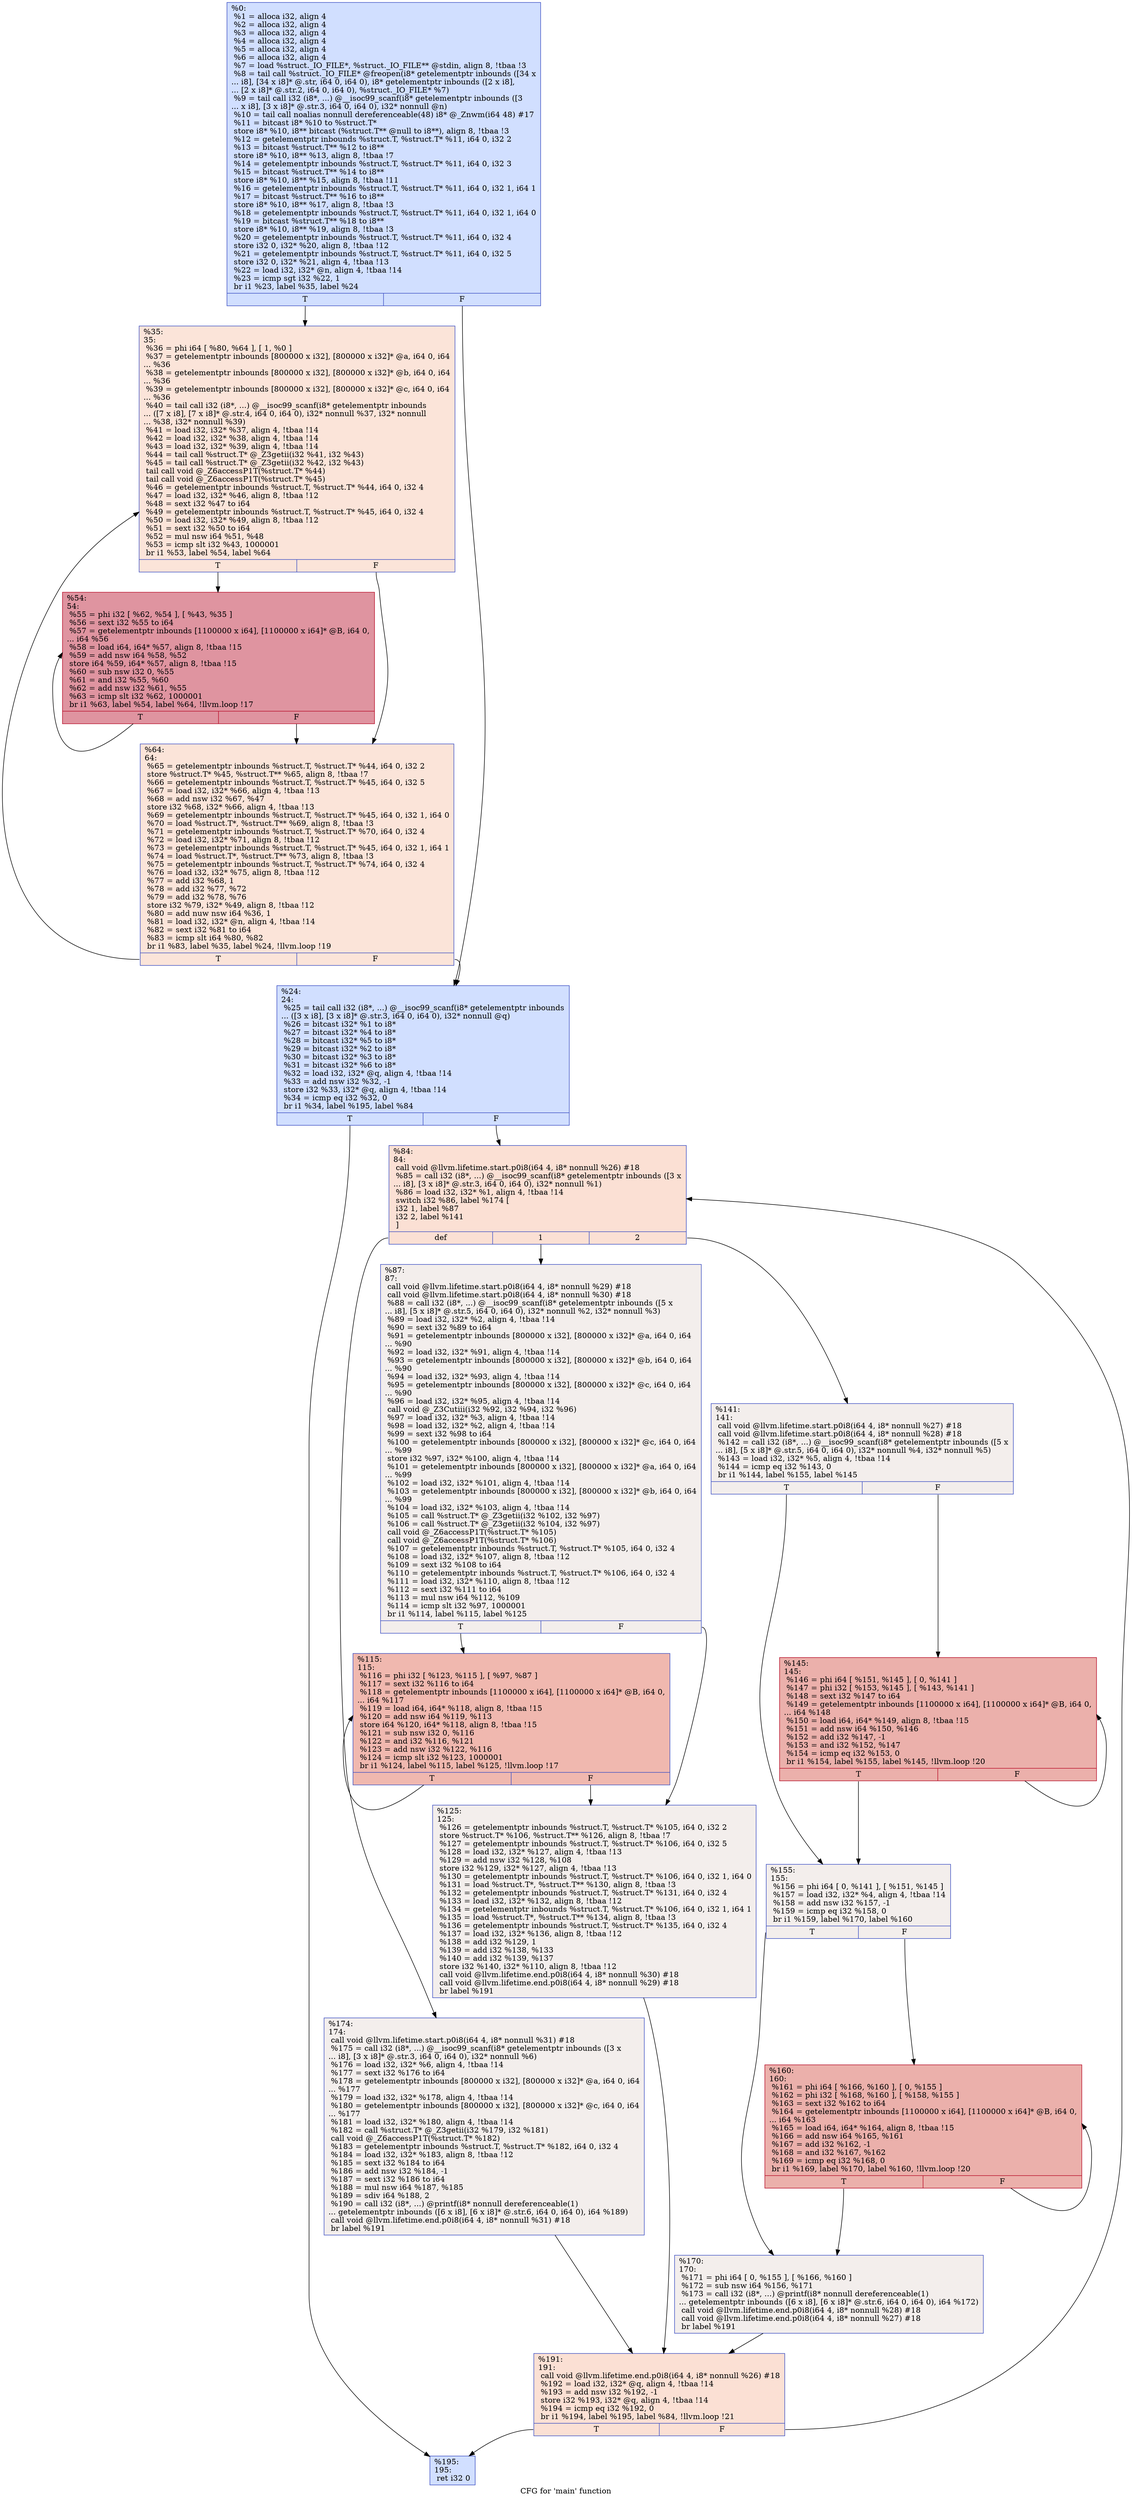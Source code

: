 digraph "CFG for 'main' function" {
	label="CFG for 'main' function";

	Node0x55a988a0edf0 [shape=record,color="#3d50c3ff", style=filled, fillcolor="#96b7ff70",label="{%0:\l  %1 = alloca i32, align 4\l  %2 = alloca i32, align 4\l  %3 = alloca i32, align 4\l  %4 = alloca i32, align 4\l  %5 = alloca i32, align 4\l  %6 = alloca i32, align 4\l  %7 = load %struct._IO_FILE*, %struct._IO_FILE** @stdin, align 8, !tbaa !3\l  %8 = tail call %struct._IO_FILE* @freopen(i8* getelementptr inbounds ([34 x\l... i8], [34 x i8]* @.str, i64 0, i64 0), i8* getelementptr inbounds ([2 x i8],\l... [2 x i8]* @.str.2, i64 0, i64 0), %struct._IO_FILE* %7)\l  %9 = tail call i32 (i8*, ...) @__isoc99_scanf(i8* getelementptr inbounds ([3\l... x i8], [3 x i8]* @.str.3, i64 0, i64 0), i32* nonnull @n)\l  %10 = tail call noalias nonnull dereferenceable(48) i8* @_Znwm(i64 48) #17\l  %11 = bitcast i8* %10 to %struct.T*\l  store i8* %10, i8** bitcast (%struct.T** @null to i8**), align 8, !tbaa !3\l  %12 = getelementptr inbounds %struct.T, %struct.T* %11, i64 0, i32 2\l  %13 = bitcast %struct.T** %12 to i8**\l  store i8* %10, i8** %13, align 8, !tbaa !7\l  %14 = getelementptr inbounds %struct.T, %struct.T* %11, i64 0, i32 3\l  %15 = bitcast %struct.T** %14 to i8**\l  store i8* %10, i8** %15, align 8, !tbaa !11\l  %16 = getelementptr inbounds %struct.T, %struct.T* %11, i64 0, i32 1, i64 1\l  %17 = bitcast %struct.T** %16 to i8**\l  store i8* %10, i8** %17, align 8, !tbaa !3\l  %18 = getelementptr inbounds %struct.T, %struct.T* %11, i64 0, i32 1, i64 0\l  %19 = bitcast %struct.T** %18 to i8**\l  store i8* %10, i8** %19, align 8, !tbaa !3\l  %20 = getelementptr inbounds %struct.T, %struct.T* %11, i64 0, i32 4\l  store i32 0, i32* %20, align 8, !tbaa !12\l  %21 = getelementptr inbounds %struct.T, %struct.T* %11, i64 0, i32 5\l  store i32 0, i32* %21, align 4, !tbaa !13\l  %22 = load i32, i32* @n, align 4, !tbaa !14\l  %23 = icmp sgt i32 %22, 1\l  br i1 %23, label %35, label %24\l|{<s0>T|<s1>F}}"];
	Node0x55a988a0edf0:s0 -> Node0x55a988a106d0;
	Node0x55a988a0edf0:s1 -> Node0x55a988a10760;
	Node0x55a988a10760 [shape=record,color="#3d50c3ff", style=filled, fillcolor="#96b7ff70",label="{%24:\l24:                                               \l  %25 = tail call i32 (i8*, ...) @__isoc99_scanf(i8* getelementptr inbounds\l... ([3 x i8], [3 x i8]* @.str.3, i64 0, i64 0), i32* nonnull @q)\l  %26 = bitcast i32* %1 to i8*\l  %27 = bitcast i32* %4 to i8*\l  %28 = bitcast i32* %5 to i8*\l  %29 = bitcast i32* %2 to i8*\l  %30 = bitcast i32* %3 to i8*\l  %31 = bitcast i32* %6 to i8*\l  %32 = load i32, i32* @q, align 4, !tbaa !14\l  %33 = add nsw i32 %32, -1\l  store i32 %33, i32* @q, align 4, !tbaa !14\l  %34 = icmp eq i32 %32, 0\l  br i1 %34, label %195, label %84\l|{<s0>T|<s1>F}}"];
	Node0x55a988a10760:s0 -> Node0x55a9889ff050;
	Node0x55a988a10760:s1 -> Node0x55a9889ff0a0;
	Node0x55a988a106d0 [shape=record,color="#3d50c3ff", style=filled, fillcolor="#f5c1a970",label="{%35:\l35:                                               \l  %36 = phi i64 [ %80, %64 ], [ 1, %0 ]\l  %37 = getelementptr inbounds [800000 x i32], [800000 x i32]* @a, i64 0, i64\l... %36\l  %38 = getelementptr inbounds [800000 x i32], [800000 x i32]* @b, i64 0, i64\l... %36\l  %39 = getelementptr inbounds [800000 x i32], [800000 x i32]* @c, i64 0, i64\l... %36\l  %40 = tail call i32 (i8*, ...) @__isoc99_scanf(i8* getelementptr inbounds\l... ([7 x i8], [7 x i8]* @.str.4, i64 0, i64 0), i32* nonnull %37, i32* nonnull\l... %38, i32* nonnull %39)\l  %41 = load i32, i32* %37, align 4, !tbaa !14\l  %42 = load i32, i32* %38, align 4, !tbaa !14\l  %43 = load i32, i32* %39, align 4, !tbaa !14\l  %44 = tail call %struct.T* @_Z3getii(i32 %41, i32 %43)\l  %45 = tail call %struct.T* @_Z3getii(i32 %42, i32 %43)\l  tail call void @_Z6accessP1T(%struct.T* %44)\l  tail call void @_Z6accessP1T(%struct.T* %45)\l  %46 = getelementptr inbounds %struct.T, %struct.T* %44, i64 0, i32 4\l  %47 = load i32, i32* %46, align 8, !tbaa !12\l  %48 = sext i32 %47 to i64\l  %49 = getelementptr inbounds %struct.T, %struct.T* %45, i64 0, i32 4\l  %50 = load i32, i32* %49, align 8, !tbaa !12\l  %51 = sext i32 %50 to i64\l  %52 = mul nsw i64 %51, %48\l  %53 = icmp slt i32 %43, 1000001\l  br i1 %53, label %54, label %64\l|{<s0>T|<s1>F}}"];
	Node0x55a988a106d0:s0 -> Node0x55a988a12db0;
	Node0x55a988a106d0:s1 -> Node0x55a9889ff210;
	Node0x55a988a12db0 [shape=record,color="#b70d28ff", style=filled, fillcolor="#b70d2870",label="{%54:\l54:                                               \l  %55 = phi i32 [ %62, %54 ], [ %43, %35 ]\l  %56 = sext i32 %55 to i64\l  %57 = getelementptr inbounds [1100000 x i64], [1100000 x i64]* @B, i64 0,\l... i64 %56\l  %58 = load i64, i64* %57, align 8, !tbaa !15\l  %59 = add nsw i64 %58, %52\l  store i64 %59, i64* %57, align 8, !tbaa !15\l  %60 = sub nsw i32 0, %55\l  %61 = and i32 %55, %60\l  %62 = add nsw i32 %61, %55\l  %63 = icmp slt i32 %62, 1000001\l  br i1 %63, label %54, label %64, !llvm.loop !17\l|{<s0>T|<s1>F}}"];
	Node0x55a988a12db0:s0 -> Node0x55a988a12db0;
	Node0x55a988a12db0:s1 -> Node0x55a9889ff210;
	Node0x55a9889ff210 [shape=record,color="#3d50c3ff", style=filled, fillcolor="#f5c1a970",label="{%64:\l64:                                               \l  %65 = getelementptr inbounds %struct.T, %struct.T* %44, i64 0, i32 2\l  store %struct.T* %45, %struct.T** %65, align 8, !tbaa !7\l  %66 = getelementptr inbounds %struct.T, %struct.T* %45, i64 0, i32 5\l  %67 = load i32, i32* %66, align 4, !tbaa !13\l  %68 = add nsw i32 %67, %47\l  store i32 %68, i32* %66, align 4, !tbaa !13\l  %69 = getelementptr inbounds %struct.T, %struct.T* %45, i64 0, i32 1, i64 0\l  %70 = load %struct.T*, %struct.T** %69, align 8, !tbaa !3\l  %71 = getelementptr inbounds %struct.T, %struct.T* %70, i64 0, i32 4\l  %72 = load i32, i32* %71, align 8, !tbaa !12\l  %73 = getelementptr inbounds %struct.T, %struct.T* %45, i64 0, i32 1, i64 1\l  %74 = load %struct.T*, %struct.T** %73, align 8, !tbaa !3\l  %75 = getelementptr inbounds %struct.T, %struct.T* %74, i64 0, i32 4\l  %76 = load i32, i32* %75, align 8, !tbaa !12\l  %77 = add i32 %68, 1\l  %78 = add i32 %77, %72\l  %79 = add i32 %78, %76\l  store i32 %79, i32* %49, align 8, !tbaa !12\l  %80 = add nuw nsw i64 %36, 1\l  %81 = load i32, i32* @n, align 4, !tbaa !14\l  %82 = sext i32 %81 to i64\l  %83 = icmp slt i64 %80, %82\l  br i1 %83, label %35, label %24, !llvm.loop !19\l|{<s0>T|<s1>F}}"];
	Node0x55a9889ff210:s0 -> Node0x55a988a106d0;
	Node0x55a9889ff210:s1 -> Node0x55a988a10760;
	Node0x55a9889ff0a0 [shape=record,color="#3d50c3ff", style=filled, fillcolor="#f7b99e70",label="{%84:\l84:                                               \l  call void @llvm.lifetime.start.p0i8(i64 4, i8* nonnull %26) #18\l  %85 = call i32 (i8*, ...) @__isoc99_scanf(i8* getelementptr inbounds ([3 x\l... i8], [3 x i8]* @.str.3, i64 0, i64 0), i32* nonnull %1)\l  %86 = load i32, i32* %1, align 4, !tbaa !14\l  switch i32 %86, label %174 [\l    i32 1, label %87\l    i32 2, label %141\l  ]\l|{<s0>def|<s1>1|<s2>2}}"];
	Node0x55a9889ff0a0:s0 -> Node0x55a988a14660;
	Node0x55a9889ff0a0:s1 -> Node0x55a988a146b0;
	Node0x55a9889ff0a0:s2 -> Node0x55a988a14700;
	Node0x55a988a146b0 [shape=record,color="#3d50c3ff", style=filled, fillcolor="#e3d9d370",label="{%87:\l87:                                               \l  call void @llvm.lifetime.start.p0i8(i64 4, i8* nonnull %29) #18\l  call void @llvm.lifetime.start.p0i8(i64 4, i8* nonnull %30) #18\l  %88 = call i32 (i8*, ...) @__isoc99_scanf(i8* getelementptr inbounds ([5 x\l... i8], [5 x i8]* @.str.5, i64 0, i64 0), i32* nonnull %2, i32* nonnull %3)\l  %89 = load i32, i32* %2, align 4, !tbaa !14\l  %90 = sext i32 %89 to i64\l  %91 = getelementptr inbounds [800000 x i32], [800000 x i32]* @a, i64 0, i64\l... %90\l  %92 = load i32, i32* %91, align 4, !tbaa !14\l  %93 = getelementptr inbounds [800000 x i32], [800000 x i32]* @b, i64 0, i64\l... %90\l  %94 = load i32, i32* %93, align 4, !tbaa !14\l  %95 = getelementptr inbounds [800000 x i32], [800000 x i32]* @c, i64 0, i64\l... %90\l  %96 = load i32, i32* %95, align 4, !tbaa !14\l  call void @_Z3Cutiii(i32 %92, i32 %94, i32 %96)\l  %97 = load i32, i32* %3, align 4, !tbaa !14\l  %98 = load i32, i32* %2, align 4, !tbaa !14\l  %99 = sext i32 %98 to i64\l  %100 = getelementptr inbounds [800000 x i32], [800000 x i32]* @c, i64 0, i64\l... %99\l  store i32 %97, i32* %100, align 4, !tbaa !14\l  %101 = getelementptr inbounds [800000 x i32], [800000 x i32]* @a, i64 0, i64\l... %99\l  %102 = load i32, i32* %101, align 4, !tbaa !14\l  %103 = getelementptr inbounds [800000 x i32], [800000 x i32]* @b, i64 0, i64\l... %99\l  %104 = load i32, i32* %103, align 4, !tbaa !14\l  %105 = call %struct.T* @_Z3getii(i32 %102, i32 %97)\l  %106 = call %struct.T* @_Z3getii(i32 %104, i32 %97)\l  call void @_Z6accessP1T(%struct.T* %105)\l  call void @_Z6accessP1T(%struct.T* %106)\l  %107 = getelementptr inbounds %struct.T, %struct.T* %105, i64 0, i32 4\l  %108 = load i32, i32* %107, align 8, !tbaa !12\l  %109 = sext i32 %108 to i64\l  %110 = getelementptr inbounds %struct.T, %struct.T* %106, i64 0, i32 4\l  %111 = load i32, i32* %110, align 8, !tbaa !12\l  %112 = sext i32 %111 to i64\l  %113 = mul nsw i64 %112, %109\l  %114 = icmp slt i32 %97, 1000001\l  br i1 %114, label %115, label %125\l|{<s0>T|<s1>F}}"];
	Node0x55a988a146b0:s0 -> Node0x55a988a15fd0;
	Node0x55a988a146b0:s1 -> Node0x55a988a16020;
	Node0x55a988a15fd0 [shape=record,color="#3d50c3ff", style=filled, fillcolor="#dc5d4a70",label="{%115:\l115:                                              \l  %116 = phi i32 [ %123, %115 ], [ %97, %87 ]\l  %117 = sext i32 %116 to i64\l  %118 = getelementptr inbounds [1100000 x i64], [1100000 x i64]* @B, i64 0,\l... i64 %117\l  %119 = load i64, i64* %118, align 8, !tbaa !15\l  %120 = add nsw i64 %119, %113\l  store i64 %120, i64* %118, align 8, !tbaa !15\l  %121 = sub nsw i32 0, %116\l  %122 = and i32 %116, %121\l  %123 = add nsw i32 %122, %116\l  %124 = icmp slt i32 %123, 1000001\l  br i1 %124, label %115, label %125, !llvm.loop !17\l|{<s0>T|<s1>F}}"];
	Node0x55a988a15fd0:s0 -> Node0x55a988a15fd0;
	Node0x55a988a15fd0:s1 -> Node0x55a988a16020;
	Node0x55a988a16020 [shape=record,color="#3d50c3ff", style=filled, fillcolor="#e3d9d370",label="{%125:\l125:                                              \l  %126 = getelementptr inbounds %struct.T, %struct.T* %105, i64 0, i32 2\l  store %struct.T* %106, %struct.T** %126, align 8, !tbaa !7\l  %127 = getelementptr inbounds %struct.T, %struct.T* %106, i64 0, i32 5\l  %128 = load i32, i32* %127, align 4, !tbaa !13\l  %129 = add nsw i32 %128, %108\l  store i32 %129, i32* %127, align 4, !tbaa !13\l  %130 = getelementptr inbounds %struct.T, %struct.T* %106, i64 0, i32 1, i64 0\l  %131 = load %struct.T*, %struct.T** %130, align 8, !tbaa !3\l  %132 = getelementptr inbounds %struct.T, %struct.T* %131, i64 0, i32 4\l  %133 = load i32, i32* %132, align 8, !tbaa !12\l  %134 = getelementptr inbounds %struct.T, %struct.T* %106, i64 0, i32 1, i64 1\l  %135 = load %struct.T*, %struct.T** %134, align 8, !tbaa !3\l  %136 = getelementptr inbounds %struct.T, %struct.T* %135, i64 0, i32 4\l  %137 = load i32, i32* %136, align 8, !tbaa !12\l  %138 = add i32 %129, 1\l  %139 = add i32 %138, %133\l  %140 = add i32 %139, %137\l  store i32 %140, i32* %110, align 8, !tbaa !12\l  call void @llvm.lifetime.end.p0i8(i64 4, i8* nonnull %30) #18\l  call void @llvm.lifetime.end.p0i8(i64 4, i8* nonnull %29) #18\l  br label %191\l}"];
	Node0x55a988a16020 -> Node0x55a988a17d10;
	Node0x55a988a14700 [shape=record,color="#3d50c3ff", style=filled, fillcolor="#e3d9d370",label="{%141:\l141:                                              \l  call void @llvm.lifetime.start.p0i8(i64 4, i8* nonnull %27) #18\l  call void @llvm.lifetime.start.p0i8(i64 4, i8* nonnull %28) #18\l  %142 = call i32 (i8*, ...) @__isoc99_scanf(i8* getelementptr inbounds ([5 x\l... i8], [5 x i8]* @.str.5, i64 0, i64 0), i32* nonnull %4, i32* nonnull %5)\l  %143 = load i32, i32* %5, align 4, !tbaa !14\l  %144 = icmp eq i32 %143, 0\l  br i1 %144, label %155, label %145\l|{<s0>T|<s1>F}}"];
	Node0x55a988a14700:s0 -> Node0x55a988a18260;
	Node0x55a988a14700:s1 -> Node0x55a988a182b0;
	Node0x55a988a182b0 [shape=record,color="#b70d28ff", style=filled, fillcolor="#d24b4070",label="{%145:\l145:                                              \l  %146 = phi i64 [ %151, %145 ], [ 0, %141 ]\l  %147 = phi i32 [ %153, %145 ], [ %143, %141 ]\l  %148 = sext i32 %147 to i64\l  %149 = getelementptr inbounds [1100000 x i64], [1100000 x i64]* @B, i64 0,\l... i64 %148\l  %150 = load i64, i64* %149, align 8, !tbaa !15\l  %151 = add nsw i64 %150, %146\l  %152 = add i32 %147, -1\l  %153 = and i32 %152, %147\l  %154 = icmp eq i32 %153, 0\l  br i1 %154, label %155, label %145, !llvm.loop !20\l|{<s0>T|<s1>F}}"];
	Node0x55a988a182b0:s0 -> Node0x55a988a18260;
	Node0x55a988a182b0:s1 -> Node0x55a988a182b0;
	Node0x55a988a18260 [shape=record,color="#3d50c3ff", style=filled, fillcolor="#e3d9d370",label="{%155:\l155:                                              \l  %156 = phi i64 [ 0, %141 ], [ %151, %145 ]\l  %157 = load i32, i32* %4, align 4, !tbaa !14\l  %158 = add nsw i32 %157, -1\l  %159 = icmp eq i32 %158, 0\l  br i1 %159, label %170, label %160\l|{<s0>T|<s1>F}}"];
	Node0x55a988a18260:s0 -> Node0x55a988a19230;
	Node0x55a988a18260:s1 -> Node0x55a988a19280;
	Node0x55a988a19280 [shape=record,color="#b70d28ff", style=filled, fillcolor="#d24b4070",label="{%160:\l160:                                              \l  %161 = phi i64 [ %166, %160 ], [ 0, %155 ]\l  %162 = phi i32 [ %168, %160 ], [ %158, %155 ]\l  %163 = sext i32 %162 to i64\l  %164 = getelementptr inbounds [1100000 x i64], [1100000 x i64]* @B, i64 0,\l... i64 %163\l  %165 = load i64, i64* %164, align 8, !tbaa !15\l  %166 = add nsw i64 %165, %161\l  %167 = add i32 %162, -1\l  %168 = and i32 %167, %162\l  %169 = icmp eq i32 %168, 0\l  br i1 %169, label %170, label %160, !llvm.loop !20\l|{<s0>T|<s1>F}}"];
	Node0x55a988a19280:s0 -> Node0x55a988a19230;
	Node0x55a988a19280:s1 -> Node0x55a988a19280;
	Node0x55a988a19230 [shape=record,color="#3d50c3ff", style=filled, fillcolor="#e3d9d370",label="{%170:\l170:                                              \l  %171 = phi i64 [ 0, %155 ], [ %166, %160 ]\l  %172 = sub nsw i64 %156, %171\l  %173 = call i32 (i8*, ...) @printf(i8* nonnull dereferenceable(1)\l... getelementptr inbounds ([6 x i8], [6 x i8]* @.str.6, i64 0, i64 0), i64 %172)\l  call void @llvm.lifetime.end.p0i8(i64 4, i8* nonnull %28) #18\l  call void @llvm.lifetime.end.p0i8(i64 4, i8* nonnull %27) #18\l  br label %191\l}"];
	Node0x55a988a19230 -> Node0x55a988a17d10;
	Node0x55a988a14660 [shape=record,color="#3d50c3ff", style=filled, fillcolor="#e3d9d370",label="{%174:\l174:                                              \l  call void @llvm.lifetime.start.p0i8(i64 4, i8* nonnull %31) #18\l  %175 = call i32 (i8*, ...) @__isoc99_scanf(i8* getelementptr inbounds ([3 x\l... i8], [3 x i8]* @.str.3, i64 0, i64 0), i32* nonnull %6)\l  %176 = load i32, i32* %6, align 4, !tbaa !14\l  %177 = sext i32 %176 to i64\l  %178 = getelementptr inbounds [800000 x i32], [800000 x i32]* @a, i64 0, i64\l... %177\l  %179 = load i32, i32* %178, align 4, !tbaa !14\l  %180 = getelementptr inbounds [800000 x i32], [800000 x i32]* @c, i64 0, i64\l... %177\l  %181 = load i32, i32* %180, align 4, !tbaa !14\l  %182 = call %struct.T* @_Z3getii(i32 %179, i32 %181)\l  call void @_Z6accessP1T(%struct.T* %182)\l  %183 = getelementptr inbounds %struct.T, %struct.T* %182, i64 0, i32 4\l  %184 = load i32, i32* %183, align 8, !tbaa !12\l  %185 = sext i32 %184 to i64\l  %186 = add nsw i32 %184, -1\l  %187 = sext i32 %186 to i64\l  %188 = mul nsw i64 %187, %185\l  %189 = sdiv i64 %188, 2\l  %190 = call i32 (i8*, ...) @printf(i8* nonnull dereferenceable(1)\l... getelementptr inbounds ([6 x i8], [6 x i8]* @.str.6, i64 0, i64 0), i64 %189)\l  call void @llvm.lifetime.end.p0i8(i64 4, i8* nonnull %31) #18\l  br label %191\l}"];
	Node0x55a988a14660 -> Node0x55a988a17d10;
	Node0x55a988a17d10 [shape=record,color="#3d50c3ff", style=filled, fillcolor="#f7b99e70",label="{%191:\l191:                                              \l  call void @llvm.lifetime.end.p0i8(i64 4, i8* nonnull %26) #18\l  %192 = load i32, i32* @q, align 4, !tbaa !14\l  %193 = add nsw i32 %192, -1\l  store i32 %193, i32* @q, align 4, !tbaa !14\l  %194 = icmp eq i32 %192, 0\l  br i1 %194, label %195, label %84, !llvm.loop !21\l|{<s0>T|<s1>F}}"];
	Node0x55a988a17d10:s0 -> Node0x55a9889ff050;
	Node0x55a988a17d10:s1 -> Node0x55a9889ff0a0;
	Node0x55a9889ff050 [shape=record,color="#3d50c3ff", style=filled, fillcolor="#96b7ff70",label="{%195:\l195:                                              \l  ret i32 0\l}"];
}
